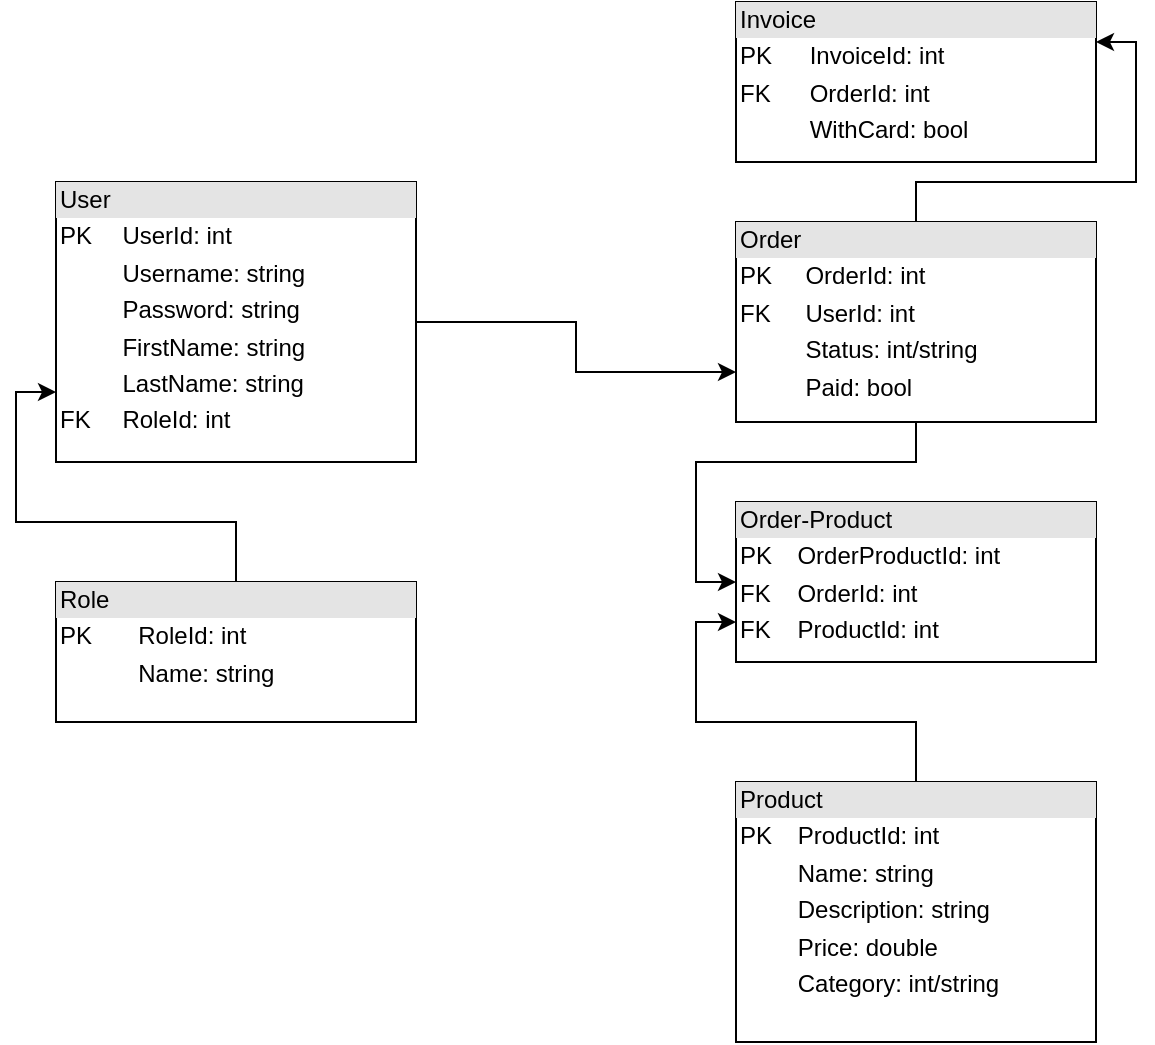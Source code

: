 <mxfile pages="1" version="11.2.5" type="device"><diagram id="4cPKA6MCMqP4mboNss94" name="Page-1"><mxGraphModel dx="1662" dy="725" grid="1" gridSize="10" guides="1" tooltips="1" connect="1" arrows="1" fold="1" page="1" pageScale="1" pageWidth="850" pageHeight="1100" math="0" shadow="0"><root><mxCell id="0"/><mxCell id="1" parent="0"/><mxCell id="q_cjQtxv46AokuRX5cEL-8" style="edgeStyle=orthogonalEdgeStyle;rounded=0;orthogonalLoop=1;jettySize=auto;html=1;entryX=0;entryY=0.75;entryDx=0;entryDy=0;" parent="1" source="q_cjQtxv46AokuRX5cEL-1" target="q_cjQtxv46AokuRX5cEL-3" edge="1"><mxGeometry relative="1" as="geometry"/></mxCell><mxCell id="q_cjQtxv46AokuRX5cEL-1" value="&lt;div style=&quot;box-sizing: border-box ; width: 100% ; background: #e4e4e4 ; padding: 2px&quot;&gt;User&lt;/div&gt;&lt;table style=&quot;width: 100% ; font-size: 1em&quot; cellpadding=&quot;2&quot; cellspacing=&quot;0&quot;&gt;&lt;tbody&gt;&lt;tr&gt;&lt;td&gt;PK&lt;/td&gt;&lt;td&gt;UserId: int&lt;/td&gt;&lt;/tr&gt;&lt;tr&gt;&lt;td&gt;&lt;br&gt;&lt;/td&gt;&lt;td&gt;Username: string&lt;/td&gt;&lt;/tr&gt;&lt;tr&gt;&lt;td&gt;&lt;br&gt;&lt;/td&gt;&lt;td&gt;Password: string&lt;/td&gt;&lt;/tr&gt;&lt;tr&gt;&lt;td&gt;&lt;br&gt;&lt;/td&gt;&lt;td&gt;FirstName: string&lt;/td&gt;&lt;/tr&gt;&lt;tr&gt;&lt;td&gt;&lt;br&gt;&lt;/td&gt;&lt;td&gt;LastName: string&lt;/td&gt;&lt;/tr&gt;&lt;tr&gt;&lt;td&gt;FK&lt;/td&gt;&lt;td&gt;RoleId: int&lt;/td&gt;&lt;/tr&gt;&lt;/tbody&gt;&lt;/table&gt;" style="verticalAlign=top;align=left;overflow=fill;html=1;" parent="1" vertex="1"><mxGeometry x="80" y="160" width="180" height="140" as="geometry"/></mxCell><mxCell id="q_cjQtxv46AokuRX5cEL-9" style="edgeStyle=orthogonalEdgeStyle;rounded=0;orthogonalLoop=1;jettySize=auto;html=1;entryX=0;entryY=0.75;entryDx=0;entryDy=0;" parent="1" source="q_cjQtxv46AokuRX5cEL-2" target="q_cjQtxv46AokuRX5cEL-5" edge="1"><mxGeometry relative="1" as="geometry"/></mxCell><mxCell id="q_cjQtxv46AokuRX5cEL-2" value="&lt;div style=&quot;box-sizing: border-box ; width: 100% ; background: #e4e4e4 ; padding: 2px&quot;&gt;Product&lt;/div&gt;&lt;table style=&quot;width: 100% ; font-size: 1em&quot; cellpadding=&quot;2&quot; cellspacing=&quot;0&quot;&gt;&lt;tbody&gt;&lt;tr&gt;&lt;td&gt;PK&lt;/td&gt;&lt;td&gt;ProductId: int&lt;/td&gt;&lt;/tr&gt;&lt;tr&gt;&lt;td&gt;&lt;br&gt;&lt;/td&gt;&lt;td&gt;Name: string&lt;/td&gt;&lt;/tr&gt;&lt;tr&gt;&lt;td&gt;&lt;/td&gt;&lt;td&gt;Description: string&lt;/td&gt;&lt;/tr&gt;&lt;tr&gt;&lt;td&gt;&lt;br&gt;&lt;/td&gt;&lt;td&gt;Price: double&lt;/td&gt;&lt;/tr&gt;&lt;tr&gt;&lt;td&gt;&lt;br&gt;&lt;/td&gt;&lt;td&gt;Category: int/string&lt;/td&gt;&lt;/tr&gt;&lt;/tbody&gt;&lt;/table&gt;" style="verticalAlign=top;align=left;overflow=fill;html=1;" parent="1" vertex="1"><mxGeometry x="420" y="460" width="180" height="130" as="geometry"/></mxCell><mxCell id="q_cjQtxv46AokuRX5cEL-7" style="edgeStyle=orthogonalEdgeStyle;rounded=0;orthogonalLoop=1;jettySize=auto;html=1;entryX=0;entryY=0.5;entryDx=0;entryDy=0;" parent="1" source="q_cjQtxv46AokuRX5cEL-3" target="q_cjQtxv46AokuRX5cEL-5" edge="1"><mxGeometry relative="1" as="geometry"/></mxCell><mxCell id="q_cjQtxv46AokuRX5cEL-13" style="edgeStyle=orthogonalEdgeStyle;rounded=0;orthogonalLoop=1;jettySize=auto;html=1;entryX=1;entryY=0.25;entryDx=0;entryDy=0;" parent="1" source="q_cjQtxv46AokuRX5cEL-3" target="q_cjQtxv46AokuRX5cEL-4" edge="1"><mxGeometry relative="1" as="geometry"/></mxCell><mxCell id="q_cjQtxv46AokuRX5cEL-3" value="&lt;div style=&quot;box-sizing: border-box ; width: 100% ; background: #e4e4e4 ; padding: 2px&quot;&gt;Order&lt;/div&gt;&lt;table style=&quot;width: 100% ; font-size: 1em&quot; cellpadding=&quot;2&quot; cellspacing=&quot;0&quot;&gt;&lt;tbody&gt;&lt;tr&gt;&lt;td&gt;PK&lt;/td&gt;&lt;td&gt;OrderId: int&lt;/td&gt;&lt;/tr&gt;&lt;tr&gt;&lt;td&gt;FK&lt;/td&gt;&lt;td&gt;UserId: int&lt;/td&gt;&lt;/tr&gt;&lt;tr&gt;&lt;td&gt;&lt;br&gt;&lt;/td&gt;&lt;td&gt;Status: int/string&lt;/td&gt;&lt;/tr&gt;&lt;tr&gt;&lt;td&gt;&lt;br&gt;&lt;/td&gt;&lt;td&gt;Paid: bool&lt;/td&gt;&lt;/tr&gt;&lt;/tbody&gt;&lt;/table&gt;" style="verticalAlign=top;align=left;overflow=fill;html=1;" parent="1" vertex="1"><mxGeometry x="420" y="180" width="180" height="100" as="geometry"/></mxCell><mxCell id="q_cjQtxv46AokuRX5cEL-4" value="&lt;div style=&quot;box-sizing: border-box ; width: 100% ; background: #e4e4e4 ; padding: 2px&quot;&gt;Invoice&lt;/div&gt;&lt;table style=&quot;width: 100% ; font-size: 1em&quot; cellpadding=&quot;2&quot; cellspacing=&quot;0&quot;&gt;&lt;tbody&gt;&lt;tr&gt;&lt;td&gt;PK&lt;/td&gt;&lt;td&gt;InvoiceId: int&lt;/td&gt;&lt;/tr&gt;&lt;tr&gt;&lt;td&gt;FK&lt;/td&gt;&lt;td&gt;OrderId: int&lt;/td&gt;&lt;/tr&gt;&lt;tr&gt;&lt;td&gt;&lt;br&gt;&lt;/td&gt;&lt;td&gt;WithCard: bool&lt;/td&gt;&lt;/tr&gt;&lt;/tbody&gt;&lt;/table&gt;" style="verticalAlign=top;align=left;overflow=fill;html=1;" parent="1" vertex="1"><mxGeometry x="420" y="70" width="180" height="80" as="geometry"/></mxCell><mxCell id="q_cjQtxv46AokuRX5cEL-5" value="&lt;div style=&quot;box-sizing: border-box ; width: 100% ; background: #e4e4e4 ; padding: 2px&quot;&gt;Order-Product&lt;/div&gt;&lt;table style=&quot;width: 100% ; font-size: 1em&quot; cellpadding=&quot;2&quot; cellspacing=&quot;0&quot;&gt;&lt;tbody&gt;&lt;tr&gt;&lt;td&gt;PK&lt;/td&gt;&lt;td&gt;OrderProductId: int&lt;/td&gt;&lt;/tr&gt;&lt;tr&gt;&lt;td&gt;FK&lt;/td&gt;&lt;td&gt;OrderId: int&lt;/td&gt;&lt;/tr&gt;&lt;tr&gt;&lt;td&gt;FK&lt;/td&gt;&lt;td&gt;ProductId: int&lt;/td&gt;&lt;/tr&gt;&lt;/tbody&gt;&lt;/table&gt;" style="verticalAlign=top;align=left;overflow=fill;html=1;" parent="1" vertex="1"><mxGeometry x="420" y="320" width="180" height="80" as="geometry"/></mxCell><mxCell id="KzWnRZVpOHX2I-RxKWoD-2" style="edgeStyle=orthogonalEdgeStyle;rounded=0;orthogonalLoop=1;jettySize=auto;html=1;entryX=0;entryY=0.75;entryDx=0;entryDy=0;" edge="1" parent="1" source="KzWnRZVpOHX2I-RxKWoD-1" target="q_cjQtxv46AokuRX5cEL-1"><mxGeometry relative="1" as="geometry"/></mxCell><mxCell id="KzWnRZVpOHX2I-RxKWoD-1" value="&lt;div style=&quot;box-sizing: border-box ; width: 100% ; background: #e4e4e4 ; padding: 2px&quot;&gt;Role&lt;/div&gt;&lt;table style=&quot;width: 100% ; font-size: 1em&quot; cellpadding=&quot;2&quot; cellspacing=&quot;0&quot;&gt;&lt;tbody&gt;&lt;tr&gt;&lt;td&gt;PK&lt;/td&gt;&lt;td&gt;RoleId: int&lt;/td&gt;&lt;/tr&gt;&lt;tr&gt;&lt;td&gt;&lt;br&gt;&lt;/td&gt;&lt;td&gt;Name: string&lt;/td&gt;&lt;/tr&gt;&lt;/tbody&gt;&lt;/table&gt;" style="verticalAlign=top;align=left;overflow=fill;html=1;" vertex="1" parent="1"><mxGeometry x="80" y="360" width="180" height="70" as="geometry"/></mxCell></root></mxGraphModel></diagram></mxfile>